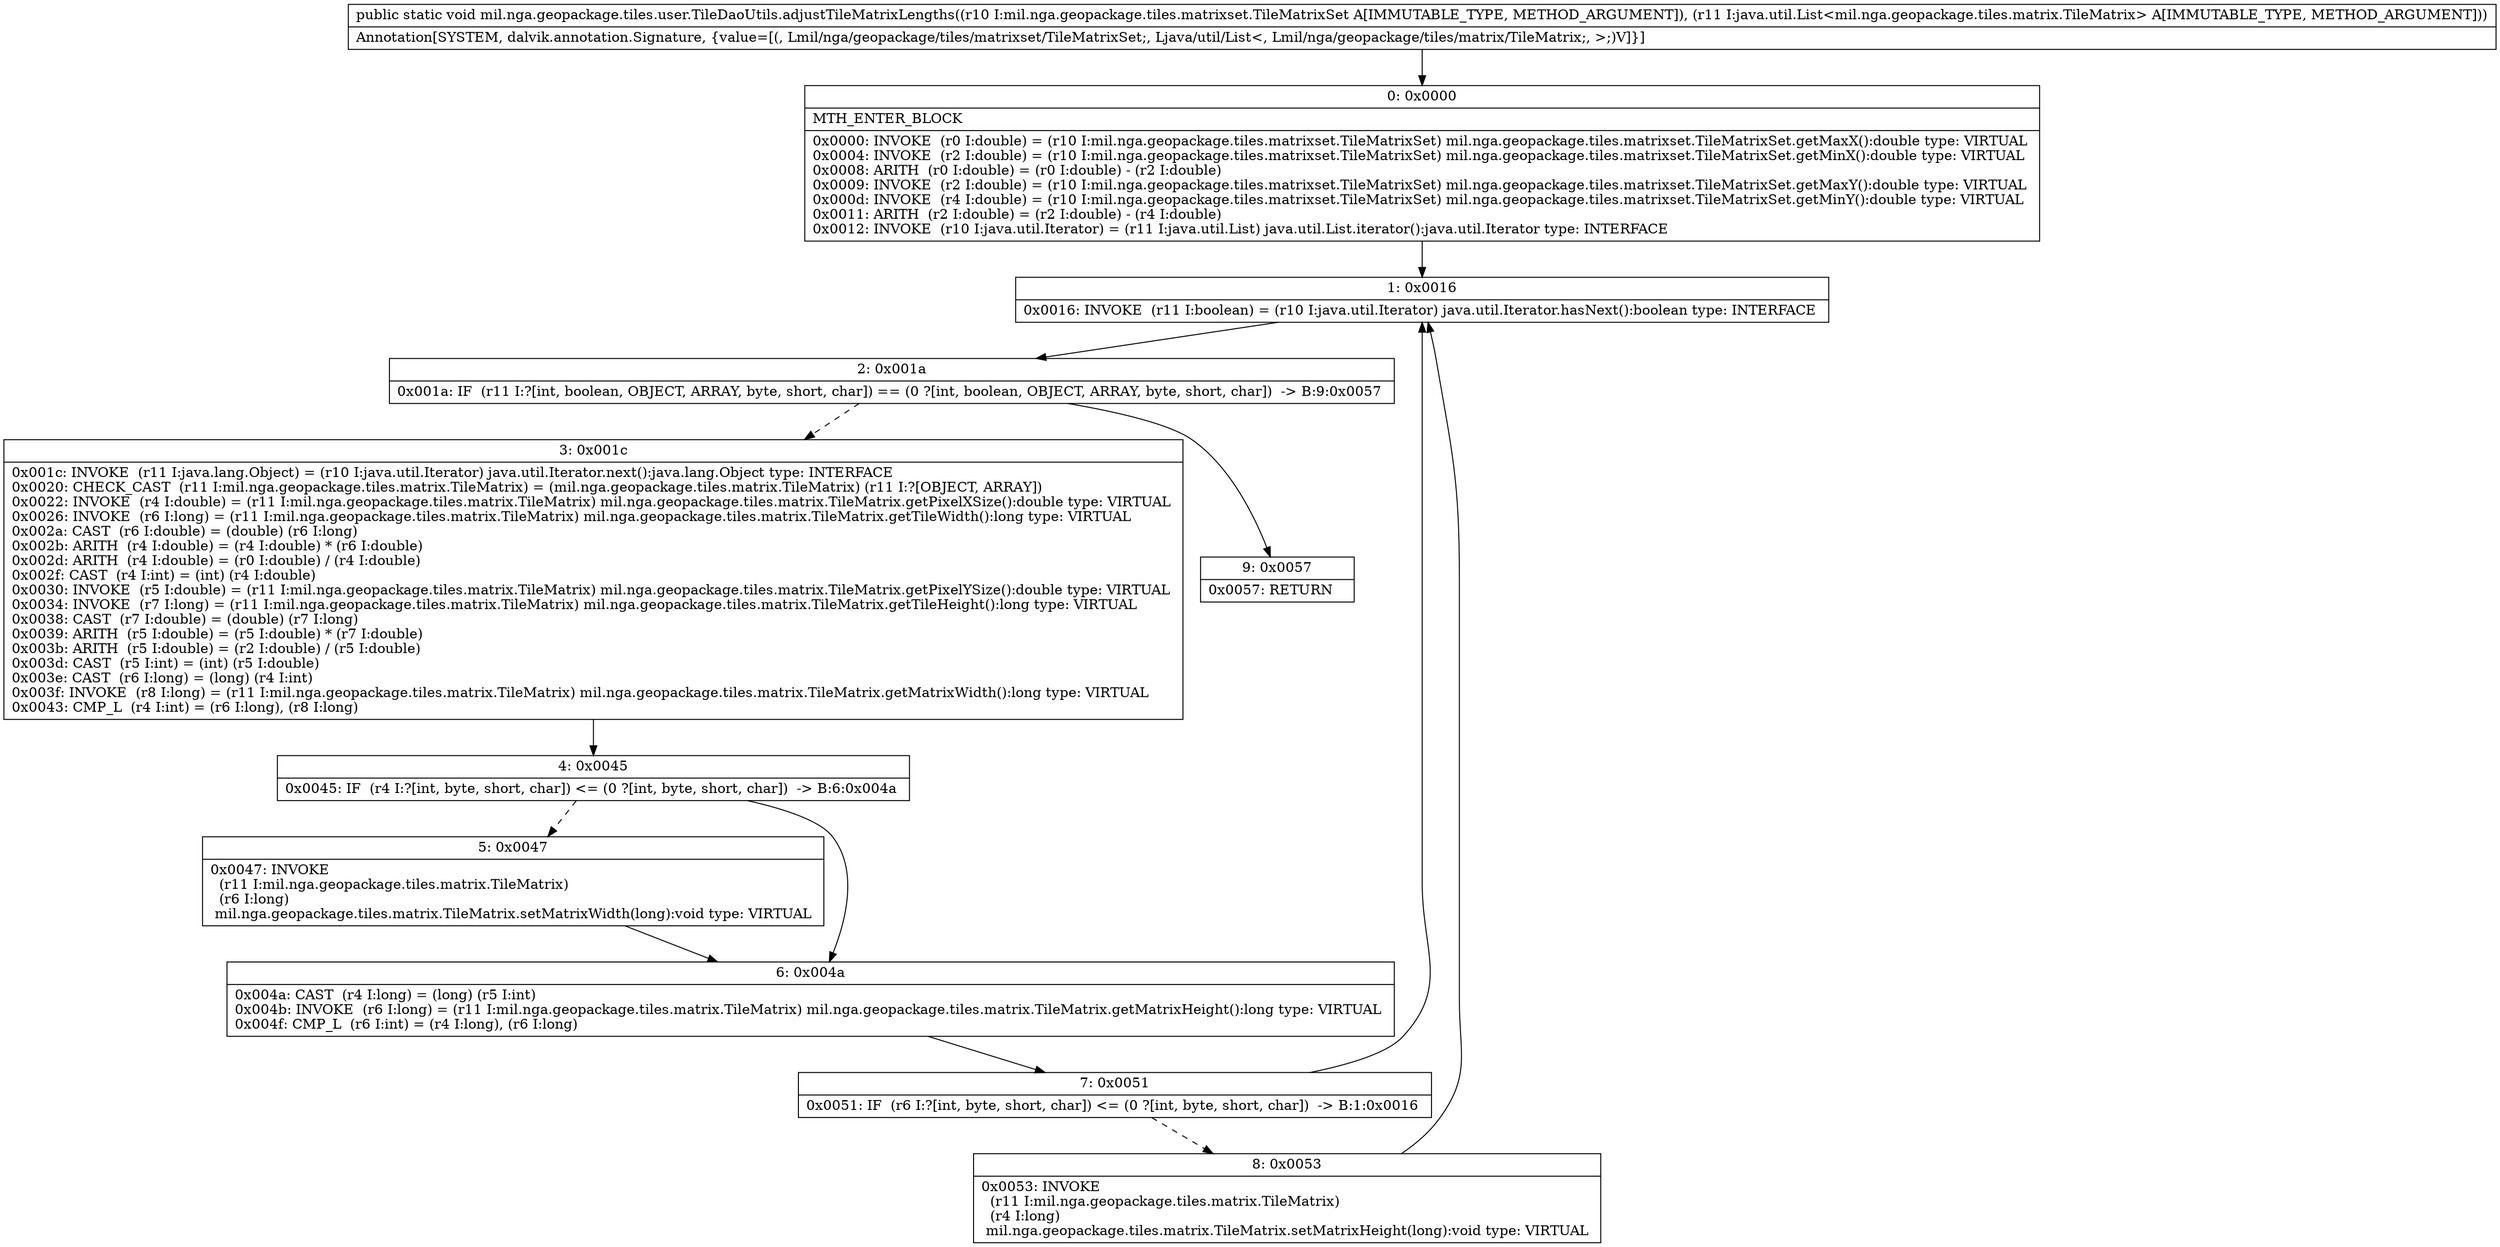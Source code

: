 digraph "CFG formil.nga.geopackage.tiles.user.TileDaoUtils.adjustTileMatrixLengths(Lmil\/nga\/geopackage\/tiles\/matrixset\/TileMatrixSet;Ljava\/util\/List;)V" {
Node_0 [shape=record,label="{0\:\ 0x0000|MTH_ENTER_BLOCK\l|0x0000: INVOKE  (r0 I:double) = (r10 I:mil.nga.geopackage.tiles.matrixset.TileMatrixSet) mil.nga.geopackage.tiles.matrixset.TileMatrixSet.getMaxX():double type: VIRTUAL \l0x0004: INVOKE  (r2 I:double) = (r10 I:mil.nga.geopackage.tiles.matrixset.TileMatrixSet) mil.nga.geopackage.tiles.matrixset.TileMatrixSet.getMinX():double type: VIRTUAL \l0x0008: ARITH  (r0 I:double) = (r0 I:double) \- (r2 I:double) \l0x0009: INVOKE  (r2 I:double) = (r10 I:mil.nga.geopackage.tiles.matrixset.TileMatrixSet) mil.nga.geopackage.tiles.matrixset.TileMatrixSet.getMaxY():double type: VIRTUAL \l0x000d: INVOKE  (r4 I:double) = (r10 I:mil.nga.geopackage.tiles.matrixset.TileMatrixSet) mil.nga.geopackage.tiles.matrixset.TileMatrixSet.getMinY():double type: VIRTUAL \l0x0011: ARITH  (r2 I:double) = (r2 I:double) \- (r4 I:double) \l0x0012: INVOKE  (r10 I:java.util.Iterator) = (r11 I:java.util.List) java.util.List.iterator():java.util.Iterator type: INTERFACE \l}"];
Node_1 [shape=record,label="{1\:\ 0x0016|0x0016: INVOKE  (r11 I:boolean) = (r10 I:java.util.Iterator) java.util.Iterator.hasNext():boolean type: INTERFACE \l}"];
Node_2 [shape=record,label="{2\:\ 0x001a|0x001a: IF  (r11 I:?[int, boolean, OBJECT, ARRAY, byte, short, char]) == (0 ?[int, boolean, OBJECT, ARRAY, byte, short, char])  \-\> B:9:0x0057 \l}"];
Node_3 [shape=record,label="{3\:\ 0x001c|0x001c: INVOKE  (r11 I:java.lang.Object) = (r10 I:java.util.Iterator) java.util.Iterator.next():java.lang.Object type: INTERFACE \l0x0020: CHECK_CAST  (r11 I:mil.nga.geopackage.tiles.matrix.TileMatrix) = (mil.nga.geopackage.tiles.matrix.TileMatrix) (r11 I:?[OBJECT, ARRAY]) \l0x0022: INVOKE  (r4 I:double) = (r11 I:mil.nga.geopackage.tiles.matrix.TileMatrix) mil.nga.geopackage.tiles.matrix.TileMatrix.getPixelXSize():double type: VIRTUAL \l0x0026: INVOKE  (r6 I:long) = (r11 I:mil.nga.geopackage.tiles.matrix.TileMatrix) mil.nga.geopackage.tiles.matrix.TileMatrix.getTileWidth():long type: VIRTUAL \l0x002a: CAST  (r6 I:double) = (double) (r6 I:long) \l0x002b: ARITH  (r4 I:double) = (r4 I:double) * (r6 I:double) \l0x002d: ARITH  (r4 I:double) = (r0 I:double) \/ (r4 I:double) \l0x002f: CAST  (r4 I:int) = (int) (r4 I:double) \l0x0030: INVOKE  (r5 I:double) = (r11 I:mil.nga.geopackage.tiles.matrix.TileMatrix) mil.nga.geopackage.tiles.matrix.TileMatrix.getPixelYSize():double type: VIRTUAL \l0x0034: INVOKE  (r7 I:long) = (r11 I:mil.nga.geopackage.tiles.matrix.TileMatrix) mil.nga.geopackage.tiles.matrix.TileMatrix.getTileHeight():long type: VIRTUAL \l0x0038: CAST  (r7 I:double) = (double) (r7 I:long) \l0x0039: ARITH  (r5 I:double) = (r5 I:double) * (r7 I:double) \l0x003b: ARITH  (r5 I:double) = (r2 I:double) \/ (r5 I:double) \l0x003d: CAST  (r5 I:int) = (int) (r5 I:double) \l0x003e: CAST  (r6 I:long) = (long) (r4 I:int) \l0x003f: INVOKE  (r8 I:long) = (r11 I:mil.nga.geopackage.tiles.matrix.TileMatrix) mil.nga.geopackage.tiles.matrix.TileMatrix.getMatrixWidth():long type: VIRTUAL \l0x0043: CMP_L  (r4 I:int) = (r6 I:long), (r8 I:long) \l}"];
Node_4 [shape=record,label="{4\:\ 0x0045|0x0045: IF  (r4 I:?[int, byte, short, char]) \<= (0 ?[int, byte, short, char])  \-\> B:6:0x004a \l}"];
Node_5 [shape=record,label="{5\:\ 0x0047|0x0047: INVOKE  \l  (r11 I:mil.nga.geopackage.tiles.matrix.TileMatrix)\l  (r6 I:long)\l mil.nga.geopackage.tiles.matrix.TileMatrix.setMatrixWidth(long):void type: VIRTUAL \l}"];
Node_6 [shape=record,label="{6\:\ 0x004a|0x004a: CAST  (r4 I:long) = (long) (r5 I:int) \l0x004b: INVOKE  (r6 I:long) = (r11 I:mil.nga.geopackage.tiles.matrix.TileMatrix) mil.nga.geopackage.tiles.matrix.TileMatrix.getMatrixHeight():long type: VIRTUAL \l0x004f: CMP_L  (r6 I:int) = (r4 I:long), (r6 I:long) \l}"];
Node_7 [shape=record,label="{7\:\ 0x0051|0x0051: IF  (r6 I:?[int, byte, short, char]) \<= (0 ?[int, byte, short, char])  \-\> B:1:0x0016 \l}"];
Node_8 [shape=record,label="{8\:\ 0x0053|0x0053: INVOKE  \l  (r11 I:mil.nga.geopackage.tiles.matrix.TileMatrix)\l  (r4 I:long)\l mil.nga.geopackage.tiles.matrix.TileMatrix.setMatrixHeight(long):void type: VIRTUAL \l}"];
Node_9 [shape=record,label="{9\:\ 0x0057|0x0057: RETURN   \l}"];
MethodNode[shape=record,label="{public static void mil.nga.geopackage.tiles.user.TileDaoUtils.adjustTileMatrixLengths((r10 I:mil.nga.geopackage.tiles.matrixset.TileMatrixSet A[IMMUTABLE_TYPE, METHOD_ARGUMENT]), (r11 I:java.util.List\<mil.nga.geopackage.tiles.matrix.TileMatrix\> A[IMMUTABLE_TYPE, METHOD_ARGUMENT]))  | Annotation[SYSTEM, dalvik.annotation.Signature, \{value=[(, Lmil\/nga\/geopackage\/tiles\/matrixset\/TileMatrixSet;, Ljava\/util\/List\<, Lmil\/nga\/geopackage\/tiles\/matrix\/TileMatrix;, \>;)V]\}]\l}"];
MethodNode -> Node_0;
Node_0 -> Node_1;
Node_1 -> Node_2;
Node_2 -> Node_3[style=dashed];
Node_2 -> Node_9;
Node_3 -> Node_4;
Node_4 -> Node_5[style=dashed];
Node_4 -> Node_6;
Node_5 -> Node_6;
Node_6 -> Node_7;
Node_7 -> Node_1;
Node_7 -> Node_8[style=dashed];
Node_8 -> Node_1;
}

